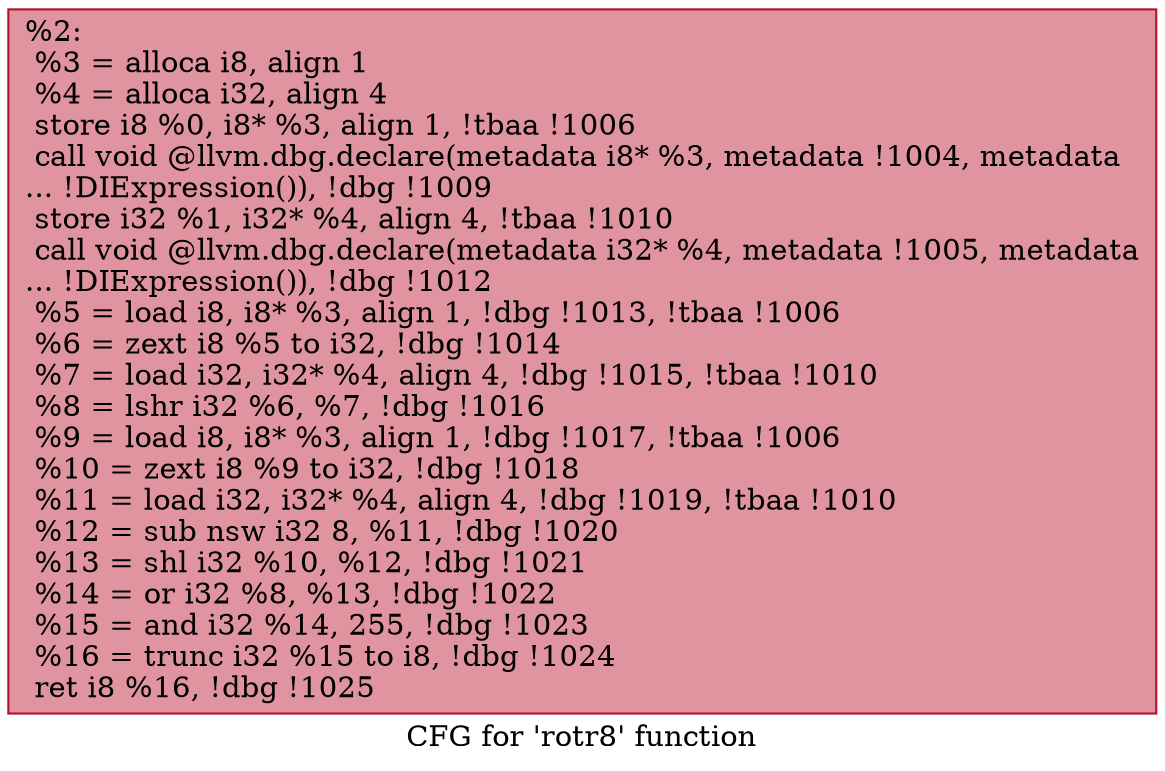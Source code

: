 digraph "CFG for 'rotr8' function" {
	label="CFG for 'rotr8' function";

	Node0x23834a0 [shape=record,color="#b70d28ff", style=filled, fillcolor="#b70d2870",label="{%2:\l  %3 = alloca i8, align 1\l  %4 = alloca i32, align 4\l  store i8 %0, i8* %3, align 1, !tbaa !1006\l  call void @llvm.dbg.declare(metadata i8* %3, metadata !1004, metadata\l... !DIExpression()), !dbg !1009\l  store i32 %1, i32* %4, align 4, !tbaa !1010\l  call void @llvm.dbg.declare(metadata i32* %4, metadata !1005, metadata\l... !DIExpression()), !dbg !1012\l  %5 = load i8, i8* %3, align 1, !dbg !1013, !tbaa !1006\l  %6 = zext i8 %5 to i32, !dbg !1014\l  %7 = load i32, i32* %4, align 4, !dbg !1015, !tbaa !1010\l  %8 = lshr i32 %6, %7, !dbg !1016\l  %9 = load i8, i8* %3, align 1, !dbg !1017, !tbaa !1006\l  %10 = zext i8 %9 to i32, !dbg !1018\l  %11 = load i32, i32* %4, align 4, !dbg !1019, !tbaa !1010\l  %12 = sub nsw i32 8, %11, !dbg !1020\l  %13 = shl i32 %10, %12, !dbg !1021\l  %14 = or i32 %8, %13, !dbg !1022\l  %15 = and i32 %14, 255, !dbg !1023\l  %16 = trunc i32 %15 to i8, !dbg !1024\l  ret i8 %16, !dbg !1025\l}"];
}
